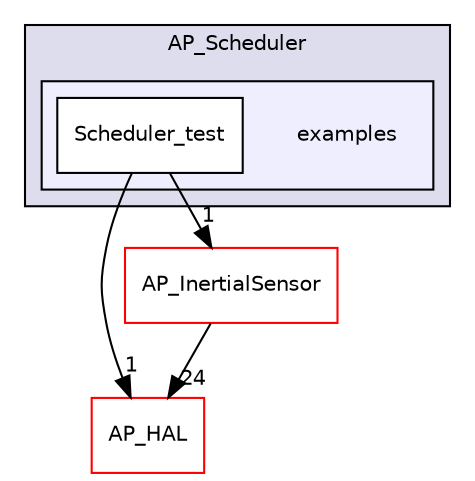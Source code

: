 digraph "libraries/AP_Scheduler/examples" {
  compound=true
  node [ fontsize="10", fontname="Helvetica"];
  edge [ labelfontsize="10", labelfontname="Helvetica"];
  subgraph clusterdir_758bea2d57e44590e8b855eb3ebf4c35 {
    graph [ bgcolor="#ddddee", pencolor="black", label="AP_Scheduler" fontname="Helvetica", fontsize="10", URL="dir_758bea2d57e44590e8b855eb3ebf4c35.html"]
  subgraph clusterdir_59869630e30455fb0cf77dc5f90a9556 {
    graph [ bgcolor="#eeeeff", pencolor="black", label="" URL="dir_59869630e30455fb0cf77dc5f90a9556.html"];
    dir_59869630e30455fb0cf77dc5f90a9556 [shape=plaintext label="examples"];
    dir_e1c20dad6fc17a5ad81406256e4d3561 [shape=box label="Scheduler_test" color="black" fillcolor="white" style="filled" URL="dir_e1c20dad6fc17a5ad81406256e4d3561.html"];
  }
  }
  dir_1cbc10423b2512b31103883361e0123b [shape=box label="AP_HAL" fillcolor="white" style="filled" color="red" URL="dir_1cbc10423b2512b31103883361e0123b.html"];
  dir_f8d151dc119ef4d37afa003c944b490a [shape=box label="AP_InertialSensor" fillcolor="white" style="filled" color="red" URL="dir_f8d151dc119ef4d37afa003c944b490a.html"];
  dir_f8d151dc119ef4d37afa003c944b490a->dir_1cbc10423b2512b31103883361e0123b [headlabel="24", labeldistance=1.5 headhref="dir_000087_000046.html"];
  dir_e1c20dad6fc17a5ad81406256e4d3561->dir_1cbc10423b2512b31103883361e0123b [headlabel="1", labeldistance=1.5 headhref="dir_000142_000046.html"];
  dir_e1c20dad6fc17a5ad81406256e4d3561->dir_f8d151dc119ef4d37afa003c944b490a [headlabel="1", labeldistance=1.5 headhref="dir_000142_000087.html"];
}
